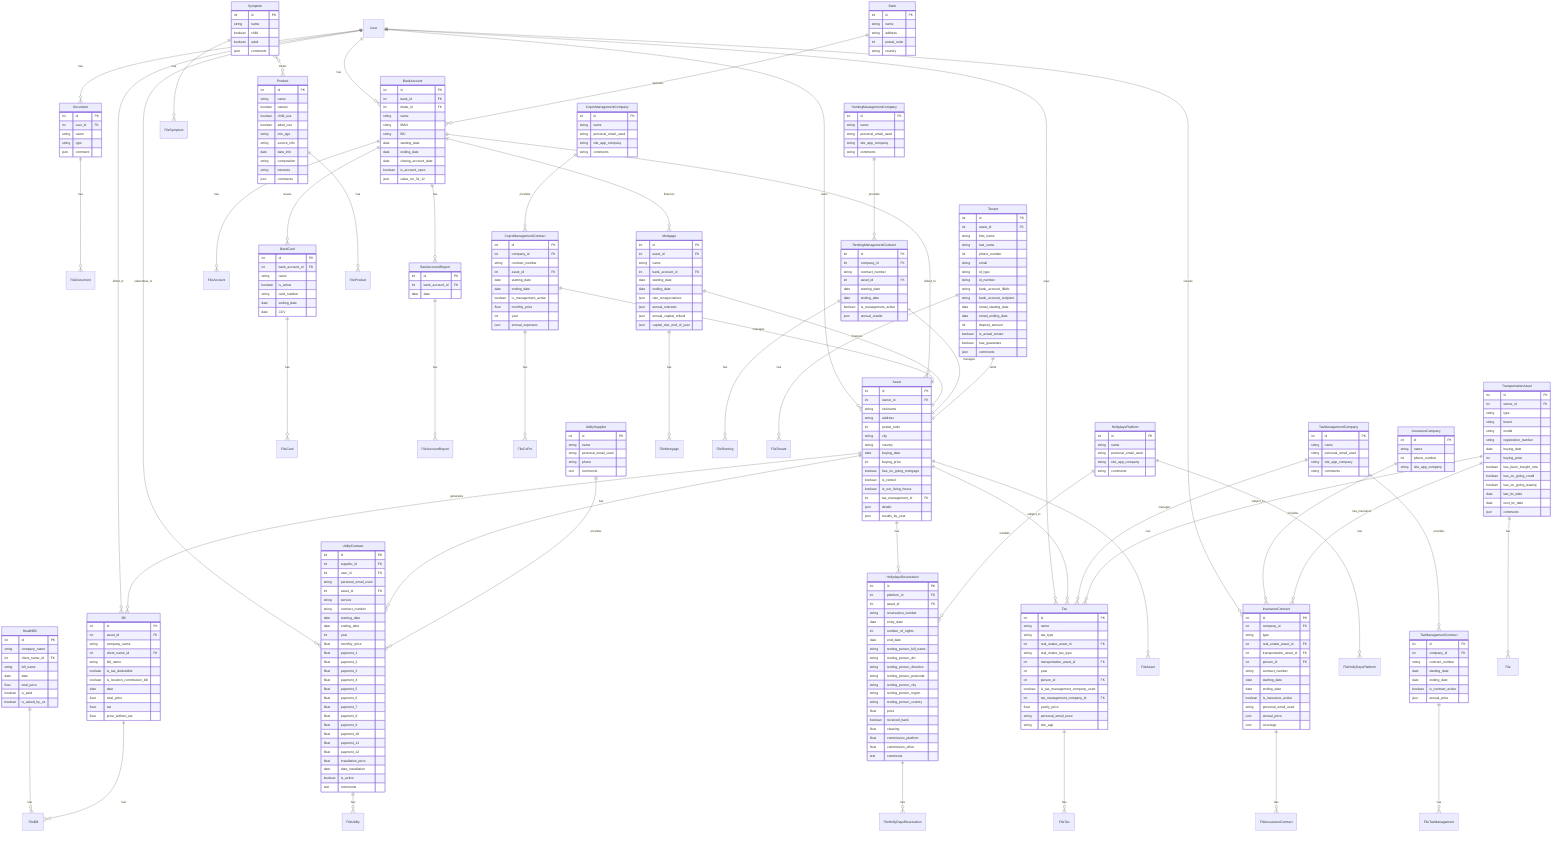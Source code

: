 erDiagram
    %% Core User entity
    User ||--o{ Asset : owns
    User ||--o{ BankAccount : has
    User ||--o{ Document : has
    User ||--o{ InsuranceContract : insures
    User ||--o{ Bill : billed_to
    User ||--o{ UtilityContract : subscribes_to
    User ||--o{ Tax : pays

    %% Administrative models
    Document ||--o{ FileDocument : has
    Document {
        int id PK
        int user_id FK
        string name
        string type
        json comment
    }
    
    InsuranceCompany ||--o{ InsuranceContract : provides
    InsuranceCompany {
        int id PK
        string name
        int phone_number
        string site_app_company
    }
    
    InsuranceContract ||--o{ FileInsuranceContract : has
    InsuranceContract {
        int id PK
        int company_id FK
        string type
        int real_estate_asset_id FK
        int transportation_asset_id FK
        int person_id FK
        string contract_number
        date starting_date
        date ending_date
        boolean is_insurance_active
        string personal_email_used
        json annual_price
        json coverage
    }
    
    %% Financial models
    Bank ||--o{ BankAccount : operates
    Bank {
        int id PK
        string name
        string address
        int postal_code
        string country
    }
    
    BankAccount ||--o{ BankCard : issues
    BankAccount ||--o{ BankAccountReport : has
    BankAccount ||--o{ FileAccount : has
    BankAccount ||--o{ Mortgage : finances
    BankAccount ||--o{ Asset : linked_to
    BankAccount {
        int id PK
        int bank_id FK
        int titular_id FK
        string name
        string IBAN
        string BIC
        date starting_date
        date ending_date
        date closing_account_date
        boolean is_account_open
        json value_on_31_12
    }
    
    BankCard ||--o{ FileCard : has
    BankCard {
        int id PK
        int bank_account_id FK
        string name
        boolean is_active
        string card_number
        date ending_date
        date CCV
    }
    
    BankAccountReport ||--o{ FileAccountReport : has
    BankAccountReport {
        int id PK
        int bank_account_id FK
        date date
    }

    %% Health models
    HealthBill ||--o{ FileBill : has
    HealthBill {
        int id PK
        string company_name
        int client_name_id FK
        string bill_name
        date date
        float total_price
        boolean is_paid
        boolean is_asked_by_us
    }
    
    Product ||--o{ FileProduct : has
    Product {
        int id PK
        string name
        boolean natural
        boolean child_use
        boolean adult_use
        string min_age
        string source_info
        date date_info
        string composition
        string interests
        json comments
    }
    
    Symptom ||--o{ FileSymptom : has
    Symptom }o--o{ Product : treats
    Symptom {
        int id PK
        string name
        boolean child
        boolean adult
        json comments
    }
    
    %% Real Estate models
    Asset ||--o{ FileAsset : has
    Asset ||--o{ Bill : generates
    Asset ||--o{ UtilityContract : has
    Asset ||--o{ HollydaysReservation : has
    Asset ||--o{ Tax : subject_to
    Asset {
        int id PK
        int owner_id FK
        string nickname
        string address
        int postal_code
        string city
        string country
        date buying_date
        int buying_price
        boolean has_on_going_mortgage
        boolean is_rented
        boolean is_our_living_house
        int tax_management_id FK
        json details
        json results_by_year
    }
    
    Bill ||--o{ FileBill : has
    Bill {
        int id PK
        int asset_id FK
        string company_name
        int client_name_id FK
        string bill_name
        boolean is_tax_deductible
        boolean is_location_commission_bill
        date date
        float total_price
        float tax
        float price_without_tax
    }
    
    CoproManagementCompany ||--o{ CoproManagementContract : provides
    CoproManagementCompany {
        int id PK
        string name
        string personal_email_used
        string site_app_company
        string comments
    }
    
    CoproManagementContract ||--o{ FileCoPro : has
    CoproManagementContract ||--|| Asset : manages
    CoproManagementContract {
        int id PK
        int company_id FK
        string contract_number
        int asset_id FK
        date starting_date
        date ending_date
        boolean is_management_active
        float monthly_price
        int year
        json annual_expenses
    }
    
    HollydaysPlatform ||--o{ HollydaysReservation : handles
    HollydaysPlatform ||--o{ FileHollyDaysPlatform : has
    HollydaysPlatform {
        int id PK
        string name
        string personal_email_used
        string site_app_company
        string comments
    }
    
    HollydaysReservation ||--o{ FileHollyDaysReservation : has
    HollydaysReservation {
        int id PK
        int platform_id FK
        int asset_id FK
        string reservation_number
        date entry_date
        int number_of_nights
        date end_date
        string renting_person_full_name
        string renting_person_dni
        string renting_person_direction
        string renting_person_postcode
        string renting_person_city
        string renting_person_region
        string renting_person_country
        float price
        boolean received_bank
        float cleaning
        float commission_platform
        float commission_other
        text comments
    }
    
    Mortgage ||--o{ FileMortgage : has
    Mortgage ||--|| Asset : finances
    Mortgage {
        int id PK
        int asset_id FK
        string name
        int bank_account_id FK
        date starting_date
        date ending_date
        json rate_renegociations
        json annual_interests
        json annual_capital_refund
        json capital_due_end_of_year
    }
    
    RentingManagementCompany ||--o{ RentingManagementContract : provides
    RentingManagementCompany {
        int id PK
        string name
        string personal_email_used
        string site_app_company
        string comments
    }
    
    RentingManagementContract ||--o{ FileRenting : has
    RentingManagementContract ||--|| Asset : manages
    RentingManagementContract {
        int id PK
        int company_id FK
        string contract_number
        int asset_id FK
        date starting_date
        date ending_date
        boolean is_management_active
        json annual_results
    }
    
    Tenant ||--o{ FileTenant : has
    Tenant ||--|| Asset : rents
    Tenant {
        int id PK
        int asset_id FK
        string first_name
        string last_name
        int phone_number
        string email
        string id_type
        string id_number
        string bank_account_IBAN
        string bank_account_recipient
        date rental_starting_date
        date rental_ending_date
        int deposit_amount
        boolean is_actual_tenant
        boolean has_guarantee
        json comments
    }
    
    UtilitySupplier ||--o{ UtilityContract : provides
    UtilitySupplier {
        int id PK
        string name
        string personal_email_used
        string phone
        text comments
    }
    
    UtilityContract ||--o{ FileUtility : has
    UtilityContract {
        int id PK
        int supplier_id FK
        int user_id FK
        string personal_email_used
        int asset_id FK
        string service
        string contract_number
        date starting_date
        date ending_date
        int year
        float monthly_price
        float payment_1
        float payment_2
        float payment_3
        float payment_4
        float payment_5
        float payment_6
        float payment_7
        float payment_8
        float payment_9
        float payment_10
        float payment_11
        float payment_12
        float installation_price
        date date_installation
        boolean is_active
        text comments
    }
    
    %% Tax models
    TaxManagementCompany ||--o{ TaxManagementContract : provides
    TaxManagementCompany ||--o{ Tax : manages
    TaxManagementCompany {
        int id PK
        string name
        string personal_email_used
        string site_app_company
        string comments
    }
    
    TaxManagementContract ||--o{ FileTaxManagement : has
    TaxManagementContract {
        int id PK
        int company_id FK
        string contract_number
        date starting_date
        date ending_date
        boolean is_contract_active
        json annual_price
    }
    
    Tax ||--o{ FileTax : has
    Tax {
        int id PK
        string name
        string tax_type
        int real_estate_asset_id FK
        string real_estate_tax_type
        int transportation_asset_id FK
        int year
        int person_id FK
        boolean is_tax_management_company_used
        int tax_management_company_id FK
        float yearly_price
        string personal_email_used
        string site_app
    }
    
    %% Transportation models
    TransportationAsset ||--o{ File : has
    TransportationAsset ||--o{ InsuranceContract : has_insurance
    TransportationAsset ||--o{ Tax : subject_to
    TransportationAsset {
        int id PK
        int owner_id FK
        string type
        string brand
        string model
        string registration_number
        date buying_date
        int buying_price
        boolean has_been_bought_new
        boolean has_on_going_credit
        boolean has_on_going_leasing
        date last_itv_date
        date next_itv_date
        json comments
    }